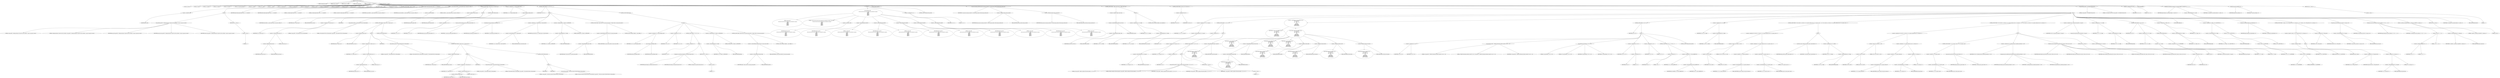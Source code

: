 digraph hostapd_notif_assoc {  
"1000122" [label = "(METHOD,hostapd_notif_assoc)" ]
"1000123" [label = "(PARAM,hostapd_data *hapd)" ]
"1000124" [label = "(PARAM,const u8 *addr)" ]
"1000125" [label = "(PARAM,const u8 *req_ies)" ]
"1000126" [label = "(PARAM,size_t req_ies_len)" ]
"1000127" [label = "(PARAM,int reassoc)" ]
"1000128" [label = "(BLOCK,,)" ]
"1000129" [label = "(LOCAL,v9: const u8 *)" ]
"1000130" [label = "(LOCAL,v10: size_t)" ]
"1000131" [label = "(LOCAL,v11: sta_info *)" ]
"1000132" [label = "(LOCAL,v12: sta_info *)" ]
"1000133" [label = "(LOCAL,v13: sta_info *)" ]
"1000134" [label = "(LOCAL,v14: wpa_state_machine *)" ]
"1000135" [label = "(LOCAL,v15: __int64)" ]
"1000136" [label = "(LOCAL,v16: __int64)" ]
"1000137" [label = "(LOCAL,v17: __int64)" ]
"1000138" [label = "(LOCAL,v18: unsigned int)" ]
"1000139" [label = "(LOCAL,v19: unsigned int)" ]
"1000140" [label = "(LOCAL,v20: unsigned int)" ]
"1000141" [label = "(LOCAL,v21: int)" ]
"1000142" [label = "(LOCAL,v22: unsigned int)" ]
"1000143" [label = "(LOCAL,v23: wpa_event)" ]
"1000144" [label = "(LOCAL,v25: u32)" ]
"1000145" [label = "(LOCAL,v26: int)" ]
"1000146" [label = "(LOCAL,v27: u32)" ]
"1000147" [label = "(LOCAL,v28: u8 *)" ]
"1000148" [label = "(LOCAL,elems: ieee802_11_elems)" ]
"1000149" [label = "(LOCAL,eid: u8 [ 1112 ])" ]
"1000150" [label = "(CONTROL_STRUCTURE,if ( !addr ),if ( !addr ))" ]
"1000151" [label = "(<operator>.logicalNot,!addr)" ]
"1000152" [label = "(IDENTIFIER,addr,!addr)" ]
"1000153" [label = "(BLOCK,,)" ]
"1000154" [label = "(wpa_printf,wpa_printf(2, \"hostapd_notif_assoc: Skip event with no address\", req_ies, req_ies_len, reassoc))" ]
"1000155" [label = "(LITERAL,2,wpa_printf(2, \"hostapd_notif_assoc: Skip event with no address\", req_ies, req_ies_len, reassoc))" ]
"1000156" [label = "(LITERAL,\"hostapd_notif_assoc: Skip event with no address\",wpa_printf(2, \"hostapd_notif_assoc: Skip event with no address\", req_ies, req_ies_len, reassoc))" ]
"1000157" [label = "(IDENTIFIER,req_ies,wpa_printf(2, \"hostapd_notif_assoc: Skip event with no address\", req_ies, req_ies_len, reassoc))" ]
"1000158" [label = "(IDENTIFIER,req_ies_len,wpa_printf(2, \"hostapd_notif_assoc: Skip event with no address\", req_ies, req_ies_len, reassoc))" ]
"1000159" [label = "(IDENTIFIER,reassoc,wpa_printf(2, \"hostapd_notif_assoc: Skip event with no address\", req_ies, req_ies_len, reassoc))" ]
"1000160" [label = "(RETURN,return -1;,return -1;)" ]
"1000161" [label = "(<operator>.minus,-1)" ]
"1000162" [label = "(LITERAL,1,-1)" ]
"1000163" [label = "(hostapd_logger,hostapd_logger(hapd, addr, 1u, 2, \"associated\"))" ]
"1000164" [label = "(IDENTIFIER,hapd,hostapd_logger(hapd, addr, 1u, 2, \"associated\"))" ]
"1000165" [label = "(IDENTIFIER,addr,hostapd_logger(hapd, addr, 1u, 2, \"associated\"))" ]
"1000166" [label = "(LITERAL,1u,hostapd_logger(hapd, addr, 1u, 2, \"associated\"))" ]
"1000167" [label = "(LITERAL,2,hostapd_logger(hapd, addr, 1u, 2, \"associated\"))" ]
"1000168" [label = "(LITERAL,\"associated\",hostapd_logger(hapd, addr, 1u, 2, \"associated\"))" ]
"1000169" [label = "(ieee802_11_parse_elems,ieee802_11_parse_elems(req_ies, req_ies_len, &elems, 0))" ]
"1000170" [label = "(IDENTIFIER,req_ies,ieee802_11_parse_elems(req_ies, req_ies_len, &elems, 0))" ]
"1000171" [label = "(IDENTIFIER,req_ies_len,ieee802_11_parse_elems(req_ies, req_ies_len, &elems, 0))" ]
"1000172" [label = "(<operator>.addressOf,&elems)" ]
"1000173" [label = "(IDENTIFIER,elems,ieee802_11_parse_elems(req_ies, req_ies_len, &elems, 0))" ]
"1000174" [label = "(LITERAL,0,ieee802_11_parse_elems(req_ies, req_ies_len, &elems, 0))" ]
"1000175" [label = "(CONTROL_STRUCTURE,if ( elems.wps_ie ),if ( elems.wps_ie ))" ]
"1000176" [label = "(<operator>.fieldAccess,elems.wps_ie)" ]
"1000177" [label = "(IDENTIFIER,elems,if ( elems.wps_ie ))" ]
"1000178" [label = "(FIELD_IDENTIFIER,wps_ie,wps_ie)" ]
"1000179" [label = "(BLOCK,,)" ]
"1000180" [label = "(<operator>.assignment,v9 = elems.wps_ie - 2)" ]
"1000181" [label = "(IDENTIFIER,v9,v9 = elems.wps_ie - 2)" ]
"1000182" [label = "(<operator>.subtraction,elems.wps_ie - 2)" ]
"1000183" [label = "(<operator>.fieldAccess,elems.wps_ie)" ]
"1000184" [label = "(IDENTIFIER,elems,elems.wps_ie - 2)" ]
"1000185" [label = "(FIELD_IDENTIFIER,wps_ie,wps_ie)" ]
"1000186" [label = "(LITERAL,2,elems.wps_ie - 2)" ]
"1000187" [label = "(IDENTIFIER,L,)" ]
"1000188" [label = "(wpa_printf,wpa_printf(2, \"STA included WPS IE in (Re)AssocReq\"))" ]
"1000189" [label = "(LITERAL,2,wpa_printf(2, \"STA included WPS IE in (Re)AssocReq\"))" ]
"1000190" [label = "(LITERAL,\"STA included WPS IE in (Re)AssocReq\",wpa_printf(2, \"STA included WPS IE in (Re)AssocReq\"))" ]
"1000191" [label = "(CONTROL_STRUCTURE,else,else)" ]
"1000192" [label = "(CONTROL_STRUCTURE,if ( elems.rsn_ie ),if ( elems.rsn_ie ))" ]
"1000193" [label = "(<operator>.fieldAccess,elems.rsn_ie)" ]
"1000194" [label = "(IDENTIFIER,elems,if ( elems.rsn_ie ))" ]
"1000195" [label = "(FIELD_IDENTIFIER,rsn_ie,rsn_ie)" ]
"1000196" [label = "(BLOCK,,)" ]
"1000197" [label = "(<operator>.assignment,v9 = elems.rsn_ie - 2)" ]
"1000198" [label = "(IDENTIFIER,v9,v9 = elems.rsn_ie - 2)" ]
"1000199" [label = "(<operator>.subtraction,elems.rsn_ie - 2)" ]
"1000200" [label = "(<operator>.fieldAccess,elems.rsn_ie)" ]
"1000201" [label = "(IDENTIFIER,elems,elems.rsn_ie - 2)" ]
"1000202" [label = "(FIELD_IDENTIFIER,rsn_ie,rsn_ie)" ]
"1000203" [label = "(LITERAL,2,elems.rsn_ie - 2)" ]
"1000204" [label = "(IDENTIFIER,L,)" ]
"1000205" [label = "(wpa_printf,wpa_printf(2, \"STA included RSN IE in (Re)AssocReq\"))" ]
"1000206" [label = "(LITERAL,2,wpa_printf(2, \"STA included RSN IE in (Re)AssocReq\"))" ]
"1000207" [label = "(LITERAL,\"STA included RSN IE in (Re)AssocReq\",wpa_printf(2, \"STA included RSN IE in (Re)AssocReq\"))" ]
"1000208" [label = "(CONTROL_STRUCTURE,else,else)" ]
"1000209" [label = "(CONTROL_STRUCTURE,if ( elems.wpa_ie ),if ( elems.wpa_ie ))" ]
"1000210" [label = "(<operator>.fieldAccess,elems.wpa_ie)" ]
"1000211" [label = "(IDENTIFIER,elems,if ( elems.wpa_ie ))" ]
"1000212" [label = "(FIELD_IDENTIFIER,wpa_ie,wpa_ie)" ]
"1000213" [label = "(BLOCK,,)" ]
"1000214" [label = "(<operator>.assignment,v9 = elems.wpa_ie - 2)" ]
"1000215" [label = "(IDENTIFIER,v9,v9 = elems.wpa_ie - 2)" ]
"1000216" [label = "(<operator>.subtraction,elems.wpa_ie - 2)" ]
"1000217" [label = "(<operator>.fieldAccess,elems.wpa_ie)" ]
"1000218" [label = "(IDENTIFIER,elems,elems.wpa_ie - 2)" ]
"1000219" [label = "(FIELD_IDENTIFIER,wpa_ie,wpa_ie)" ]
"1000220" [label = "(LITERAL,2,elems.wpa_ie - 2)" ]
"1000221" [label = "(IDENTIFIER,L,)" ]
"1000222" [label = "(wpa_printf,wpa_printf(2, \"STA included WPA IE in (Re)AssocReq\"))" ]
"1000223" [label = "(LITERAL,2,wpa_printf(2, \"STA included WPA IE in (Re)AssocReq\"))" ]
"1000224" [label = "(LITERAL,\"STA included WPA IE in (Re)AssocReq\",wpa_printf(2, \"STA included WPA IE in (Re)AssocReq\"))" ]
"1000225" [label = "(CONTROL_STRUCTURE,else,else)" ]
"1000226" [label = "(BLOCK,,)" ]
"1000227" [label = "(IDENTIFIER,L,)" ]
"1000228" [label = "(IDENTIFIER,L,)" ]
"1000229" [label = "(wpa_printf,wpa_printf(2, \"STA did not include WPS/RSN/WPA IE in (Re)AssocReq\"))" ]
"1000230" [label = "(LITERAL,2,wpa_printf(2, \"STA did not include WPS/RSN/WPA IE in (Re)AssocReq\"))" ]
"1000231" [label = "(LITERAL,\"STA did not include WPS/RSN/WPA IE in (Re)AssocReq\",wpa_printf(2, \"STA did not include WPS/RSN/WPA IE in (Re)AssocReq\"))" ]
"1000232" [label = "(<operator>.assignment,v11 = ap_get_sta(hapd, addr))" ]
"1000233" [label = "(IDENTIFIER,v11,v11 = ap_get_sta(hapd, addr))" ]
"1000234" [label = "(ap_get_sta,ap_get_sta(hapd, addr))" ]
"1000235" [label = "(IDENTIFIER,hapd,ap_get_sta(hapd, addr))" ]
"1000236" [label = "(IDENTIFIER,addr,ap_get_sta(hapd, addr))" ]
"1000237" [label = "(CONTROL_STRUCTURE,if ( v11 ),if ( v11 ))" ]
"1000238" [label = "(IDENTIFIER,v11,if ( v11 ))" ]
"1000239" [label = "(BLOCK,,)" ]
"1000240" [label = "(<operator>.assignment,v12 = v11)" ]
"1000241" [label = "(IDENTIFIER,v12,v12 = v11)" ]
"1000242" [label = "(IDENTIFIER,v11,v12 = v11)" ]
"1000243" [label = "(ap_sta_no_session_timeout,ap_sta_no_session_timeout(hapd, v11))" ]
"1000244" [label = "(IDENTIFIER,hapd,ap_sta_no_session_timeout(hapd, v11))" ]
"1000245" [label = "(IDENTIFIER,v11,ap_sta_no_session_timeout(hapd, v11))" ]
"1000246" [label = "(accounting_sta_stop,accounting_sta_stop(hapd, v12))" ]
"1000247" [label = "(IDENTIFIER,hapd,accounting_sta_stop(hapd, v12))" ]
"1000248" [label = "(IDENTIFIER,v12,accounting_sta_stop(hapd, v12))" ]
"1000249" [label = "(<operator>.assignment,v12->timeout_next = STA_NULLFUNC)" ]
"1000250" [label = "(<operator>.indirectFieldAccess,v12->timeout_next)" ]
"1000251" [label = "(IDENTIFIER,v12,v12->timeout_next = STA_NULLFUNC)" ]
"1000252" [label = "(FIELD_IDENTIFIER,timeout_next,timeout_next)" ]
"1000253" [label = "(IDENTIFIER,STA_NULLFUNC,v12->timeout_next = STA_NULLFUNC)" ]
"1000254" [label = "(<operators>.assignmentAnd,v12->flags &= 0xFFFECFFF)" ]
"1000255" [label = "(<operator>.indirectFieldAccess,v12->flags)" ]
"1000256" [label = "(IDENTIFIER,v12,v12->flags &= 0xFFFECFFF)" ]
"1000257" [label = "(FIELD_IDENTIFIER,flags,flags)" ]
"1000258" [label = "(LITERAL,0xFFFECFFF,v12->flags &= 0xFFFECFFF)" ]
"1000259" [label = "(CONTROL_STRUCTURE,if ( hapd->iface->drv_max_acl_mac_addrs ),if ( hapd->iface->drv_max_acl_mac_addrs ))" ]
"1000260" [label = "(<operator>.indirectFieldAccess,hapd->iface->drv_max_acl_mac_addrs)" ]
"1000261" [label = "(<operator>.indirectFieldAccess,hapd->iface)" ]
"1000262" [label = "(IDENTIFIER,hapd,if ( hapd->iface->drv_max_acl_mac_addrs ))" ]
"1000263" [label = "(FIELD_IDENTIFIER,iface,iface)" ]
"1000264" [label = "(FIELD_IDENTIFIER,drv_max_acl_mac_addrs,drv_max_acl_mac_addrs)" ]
"1000265" [label = "(CONTROL_STRUCTURE,goto LABEL_17;,goto LABEL_17;)" ]
"1000266" [label = "(CONTROL_STRUCTURE,else,else)" ]
"1000267" [label = "(BLOCK,,)" ]
"1000268" [label = "(<operator>.assignment,v13 = ap_sta_add(hapd, addr))" ]
"1000269" [label = "(IDENTIFIER,v13,v13 = ap_sta_add(hapd, addr))" ]
"1000270" [label = "(ap_sta_add,ap_sta_add(hapd, addr))" ]
"1000271" [label = "(IDENTIFIER,hapd,ap_sta_add(hapd, addr))" ]
"1000272" [label = "(IDENTIFIER,addr,ap_sta_add(hapd, addr))" ]
"1000273" [label = "(<operator>.assignment,v12 = v13)" ]
"1000274" [label = "(IDENTIFIER,v12,v12 = v13)" ]
"1000275" [label = "(IDENTIFIER,v13,v12 = v13)" ]
"1000276" [label = "(CONTROL_STRUCTURE,if ( !v13 ),if ( !v13 ))" ]
"1000277" [label = "(<operator>.logicalNot,!v13)" ]
"1000278" [label = "(IDENTIFIER,v13,!v13)" ]
"1000279" [label = "(BLOCK,,)" ]
"1000280" [label = "(hostapd_drv_sta_disassoc,hostapd_drv_sta_disassoc(hapd, addr, 5))" ]
"1000281" [label = "(IDENTIFIER,hapd,hostapd_drv_sta_disassoc(hapd, addr, 5))" ]
"1000282" [label = "(IDENTIFIER,addr,hostapd_drv_sta_disassoc(hapd, addr, 5))" ]
"1000283" [label = "(LITERAL,5,hostapd_drv_sta_disassoc(hapd, addr, 5))" ]
"1000284" [label = "(RETURN,return -1;,return -1;)" ]
"1000285" [label = "(<operator>.minus,-1)" ]
"1000286" [label = "(LITERAL,1,-1)" ]
"1000287" [label = "(<operators>.assignmentAnd,v13->flags &= 0xFFFECFFF)" ]
"1000288" [label = "(<operator>.indirectFieldAccess,v13->flags)" ]
"1000289" [label = "(IDENTIFIER,v13,v13->flags &= 0xFFFECFFF)" ]
"1000290" [label = "(FIELD_IDENTIFIER,flags,flags)" ]
"1000291" [label = "(LITERAL,0xFFFECFFF,v13->flags &= 0xFFFECFFF)" ]
"1000292" [label = "(CONTROL_STRUCTURE,if ( hapd->iface->drv_max_acl_mac_addrs ),if ( hapd->iface->drv_max_acl_mac_addrs ))" ]
"1000293" [label = "(<operator>.indirectFieldAccess,hapd->iface->drv_max_acl_mac_addrs)" ]
"1000294" [label = "(<operator>.indirectFieldAccess,hapd->iface)" ]
"1000295" [label = "(IDENTIFIER,hapd,if ( hapd->iface->drv_max_acl_mac_addrs ))" ]
"1000296" [label = "(FIELD_IDENTIFIER,iface,iface)" ]
"1000297" [label = "(FIELD_IDENTIFIER,drv_max_acl_mac_addrs,drv_max_acl_mac_addrs)" ]
"1000298" [label = "(CONTROL_STRUCTURE,goto LABEL_17;,goto LABEL_17;)" ]
"1000299" [label = "(BLOCK,,)" ]
"1000300" [label = "(wpa_printf,wpa_printf(\n      3,\n      \"STA %02x:%02x:%02x:%02x:%02x:%02x not allowed to connect\",\n      *addr,\n      addr[1],\n      addr[2],\n      addr[3],\n      addr[4],\n      addr[5]))" ]
"1000301" [label = "(LITERAL,3,wpa_printf(\n      3,\n      \"STA %02x:%02x:%02x:%02x:%02x:%02x not allowed to connect\",\n      *addr,\n      addr[1],\n      addr[2],\n      addr[3],\n      addr[4],\n      addr[5]))" ]
"1000302" [label = "(LITERAL,\"STA %02x:%02x:%02x:%02x:%02x:%02x not allowed to connect\",wpa_printf(\n      3,\n      \"STA %02x:%02x:%02x:%02x:%02x:%02x not allowed to connect\",\n      *addr,\n      addr[1],\n      addr[2],\n      addr[3],\n      addr[4],\n      addr[5]))" ]
"1000303" [label = "(<operator>.indirection,*addr)" ]
"1000304" [label = "(IDENTIFIER,addr,wpa_printf(\n      3,\n      \"STA %02x:%02x:%02x:%02x:%02x:%02x not allowed to connect\",\n      *addr,\n      addr[1],\n      addr[2],\n      addr[3],\n      addr[4],\n      addr[5]))" ]
"1000305" [label = "(<operator>.indirectIndexAccess,addr[1])" ]
"1000306" [label = "(IDENTIFIER,addr,wpa_printf(\n      3,\n      \"STA %02x:%02x:%02x:%02x:%02x:%02x not allowed to connect\",\n      *addr,\n      addr[1],\n      addr[2],\n      addr[3],\n      addr[4],\n      addr[5]))" ]
"1000307" [label = "(LITERAL,1,wpa_printf(\n      3,\n      \"STA %02x:%02x:%02x:%02x:%02x:%02x not allowed to connect\",\n      *addr,\n      addr[1],\n      addr[2],\n      addr[3],\n      addr[4],\n      addr[5]))" ]
"1000308" [label = "(<operator>.indirectIndexAccess,addr[2])" ]
"1000309" [label = "(IDENTIFIER,addr,wpa_printf(\n      3,\n      \"STA %02x:%02x:%02x:%02x:%02x:%02x not allowed to connect\",\n      *addr,\n      addr[1],\n      addr[2],\n      addr[3],\n      addr[4],\n      addr[5]))" ]
"1000310" [label = "(LITERAL,2,wpa_printf(\n      3,\n      \"STA %02x:%02x:%02x:%02x:%02x:%02x not allowed to connect\",\n      *addr,\n      addr[1],\n      addr[2],\n      addr[3],\n      addr[4],\n      addr[5]))" ]
"1000311" [label = "(<operator>.indirectIndexAccess,addr[3])" ]
"1000312" [label = "(IDENTIFIER,addr,wpa_printf(\n      3,\n      \"STA %02x:%02x:%02x:%02x:%02x:%02x not allowed to connect\",\n      *addr,\n      addr[1],\n      addr[2],\n      addr[3],\n      addr[4],\n      addr[5]))" ]
"1000313" [label = "(LITERAL,3,wpa_printf(\n      3,\n      \"STA %02x:%02x:%02x:%02x:%02x:%02x not allowed to connect\",\n      *addr,\n      addr[1],\n      addr[2],\n      addr[3],\n      addr[4],\n      addr[5]))" ]
"1000314" [label = "(<operator>.indirectIndexAccess,addr[4])" ]
"1000315" [label = "(IDENTIFIER,addr,wpa_printf(\n      3,\n      \"STA %02x:%02x:%02x:%02x:%02x:%02x not allowed to connect\",\n      *addr,\n      addr[1],\n      addr[2],\n      addr[3],\n      addr[4],\n      addr[5]))" ]
"1000316" [label = "(LITERAL,4,wpa_printf(\n      3,\n      \"STA %02x:%02x:%02x:%02x:%02x:%02x not allowed to connect\",\n      *addr,\n      addr[1],\n      addr[2],\n      addr[3],\n      addr[4],\n      addr[5]))" ]
"1000317" [label = "(<operator>.indirectIndexAccess,addr[5])" ]
"1000318" [label = "(IDENTIFIER,addr,wpa_printf(\n      3,\n      \"STA %02x:%02x:%02x:%02x:%02x:%02x not allowed to connect\",\n      *addr,\n      addr[1],\n      addr[2],\n      addr[3],\n      addr[4],\n      addr[5]))" ]
"1000319" [label = "(LITERAL,5,wpa_printf(\n      3,\n      \"STA %02x:%02x:%02x:%02x:%02x:%02x not allowed to connect\",\n      *addr,\n      addr[1],\n      addr[2],\n      addr[3],\n      addr[4],\n      addr[5]))" ]
"1000320" [label = "(<operator>.assignment,v21 = 1)" ]
"1000321" [label = "(IDENTIFIER,v21,v21 = 1)" ]
"1000322" [label = "(LITERAL,1,v21 = 1)" ]
"1000323" [label = "(CONTROL_STRUCTURE,goto fail;,goto fail;)" ]
"1000324" [label = "(JUMP_TARGET,LABEL_17)" ]
"1000325" [label = "(ap_copy_sta_supp_op_classes,ap_copy_sta_supp_op_classes(v12, elems.supp_op_classes, elems.supp_op_classes_len))" ]
"1000326" [label = "(IDENTIFIER,v12,ap_copy_sta_supp_op_classes(v12, elems.supp_op_classes, elems.supp_op_classes_len))" ]
"1000327" [label = "(<operator>.fieldAccess,elems.supp_op_classes)" ]
"1000328" [label = "(IDENTIFIER,elems,ap_copy_sta_supp_op_classes(v12, elems.supp_op_classes, elems.supp_op_classes_len))" ]
"1000329" [label = "(FIELD_IDENTIFIER,supp_op_classes,supp_op_classes)" ]
"1000330" [label = "(<operator>.fieldAccess,elems.supp_op_classes_len)" ]
"1000331" [label = "(IDENTIFIER,elems,ap_copy_sta_supp_op_classes(v12, elems.supp_op_classes, elems.supp_op_classes_len))" ]
"1000332" [label = "(FIELD_IDENTIFIER,supp_op_classes_len,supp_op_classes_len)" ]
"1000333" [label = "(CONTROL_STRUCTURE,if ( !hapd->conf->wpa ),if ( !hapd->conf->wpa ))" ]
"1000334" [label = "(<operator>.logicalNot,!hapd->conf->wpa)" ]
"1000335" [label = "(<operator>.indirectFieldAccess,hapd->conf->wpa)" ]
"1000336" [label = "(<operator>.indirectFieldAccess,hapd->conf)" ]
"1000337" [label = "(IDENTIFIER,hapd,!hapd->conf->wpa)" ]
"1000338" [label = "(FIELD_IDENTIFIER,conf,conf)" ]
"1000339" [label = "(FIELD_IDENTIFIER,wpa,wpa)" ]
"1000340" [label = "(BLOCK,,)" ]
"1000341" [label = "(<operator>.assignment,v22 = v12->flags)" ]
"1000342" [label = "(IDENTIFIER,v22,v22 = v12->flags)" ]
"1000343" [label = "(<operator>.indirectFieldAccess,v12->flags)" ]
"1000344" [label = "(IDENTIFIER,v12,v22 = v12->flags)" ]
"1000345" [label = "(FIELD_IDENTIFIER,flags,flags)" ]
"1000346" [label = "(CONTROL_STRUCTURE,goto LABEL_26;,goto LABEL_26;)" ]
"1000347" [label = "(CONTROL_STRUCTURE,if ( v9 && v10 ),if ( v9 && v10 ))" ]
"1000348" [label = "(<operator>.logicalAnd,v9 && v10)" ]
"1000349" [label = "(IDENTIFIER,v9,v9 && v10)" ]
"1000350" [label = "(IDENTIFIER,v10,v9 && v10)" ]
"1000351" [label = "(BLOCK,,)" ]
"1000352" [label = "(<operator>.assignment,v14 = v12->wpa_sm)" ]
"1000353" [label = "(IDENTIFIER,v14,v14 = v12->wpa_sm)" ]
"1000354" [label = "(<operator>.indirectFieldAccess,v12->wpa_sm)" ]
"1000355" [label = "(IDENTIFIER,v12,v14 = v12->wpa_sm)" ]
"1000356" [label = "(FIELD_IDENTIFIER,wpa_sm,wpa_sm)" ]
"1000357" [label = "(CONTROL_STRUCTURE,if ( !v14 ),if ( !v14 ))" ]
"1000358" [label = "(<operator>.logicalNot,!v14)" ]
"1000359" [label = "(IDENTIFIER,v14,!v14)" ]
"1000360" [label = "(BLOCK,,)" ]
"1000361" [label = "(<operator>.assignment,v12->wpa_sm = v14)" ]
"1000362" [label = "(<operator>.indirectFieldAccess,v12->wpa_sm)" ]
"1000363" [label = "(IDENTIFIER,v12,v12->wpa_sm = v14)" ]
"1000364" [label = "(FIELD_IDENTIFIER,wpa_sm,wpa_sm)" ]
"1000365" [label = "(IDENTIFIER,v14,v12->wpa_sm = v14)" ]
"1000366" [label = "(CONTROL_STRUCTURE,if ( !v14 ),if ( !v14 ))" ]
"1000367" [label = "(<operator>.logicalNot,!v14)" ]
"1000368" [label = "(IDENTIFIER,v14,!v14)" ]
"1000369" [label = "(BLOCK,,)" ]
"1000370" [label = "(wpa_printf,wpa_printf(5, \"Failed to initialize WPA state machine\", v15, v16, v17))" ]
"1000371" [label = "(LITERAL,5,wpa_printf(5, \"Failed to initialize WPA state machine\", v15, v16, v17))" ]
"1000372" [label = "(LITERAL,\"Failed to initialize WPA state machine\",wpa_printf(5, \"Failed to initialize WPA state machine\", v15, v16, v17))" ]
"1000373" [label = "(IDENTIFIER,v15,wpa_printf(5, \"Failed to initialize WPA state machine\", v15, v16, v17))" ]
"1000374" [label = "(IDENTIFIER,v16,wpa_printf(5, \"Failed to initialize WPA state machine\", v15, v16, v17))" ]
"1000375" [label = "(IDENTIFIER,v17,wpa_printf(5, \"Failed to initialize WPA state machine\", v15, v16, v17))" ]
"1000376" [label = "(RETURN,return -1;,return -1;)" ]
"1000377" [label = "(<operator>.minus,-1)" ]
"1000378" [label = "(LITERAL,1,-1)" ]
"1000379" [label = "(<operator>.assignment,v18 = wpa_validate_wpa_ie(\n            hapd->wpa_auth,\n            v14,\n            hapd->iface->freq,\n            v9,\n            v10,\n            elems.mdie,\n            elems.mdie_len,\n            elems.owe_dh,\n            elems.owe_dh_len))" ]
"1000380" [label = "(IDENTIFIER,v18,v18 = wpa_validate_wpa_ie(\n            hapd->wpa_auth,\n            v14,\n            hapd->iface->freq,\n            v9,\n            v10,\n            elems.mdie,\n            elems.mdie_len,\n            elems.owe_dh,\n            elems.owe_dh_len))" ]
"1000381" [label = "(wpa_validate_wpa_ie,wpa_validate_wpa_ie(\n            hapd->wpa_auth,\n            v14,\n            hapd->iface->freq,\n            v9,\n            v10,\n            elems.mdie,\n            elems.mdie_len,\n            elems.owe_dh,\n            elems.owe_dh_len))" ]
"1000382" [label = "(<operator>.indirectFieldAccess,hapd->wpa_auth)" ]
"1000383" [label = "(IDENTIFIER,hapd,wpa_validate_wpa_ie(\n            hapd->wpa_auth,\n            v14,\n            hapd->iface->freq,\n            v9,\n            v10,\n            elems.mdie,\n            elems.mdie_len,\n            elems.owe_dh,\n            elems.owe_dh_len))" ]
"1000384" [label = "(FIELD_IDENTIFIER,wpa_auth,wpa_auth)" ]
"1000385" [label = "(IDENTIFIER,v14,wpa_validate_wpa_ie(\n            hapd->wpa_auth,\n            v14,\n            hapd->iface->freq,\n            v9,\n            v10,\n            elems.mdie,\n            elems.mdie_len,\n            elems.owe_dh,\n            elems.owe_dh_len))" ]
"1000386" [label = "(<operator>.indirectFieldAccess,hapd->iface->freq)" ]
"1000387" [label = "(<operator>.indirectFieldAccess,hapd->iface)" ]
"1000388" [label = "(IDENTIFIER,hapd,wpa_validate_wpa_ie(\n            hapd->wpa_auth,\n            v14,\n            hapd->iface->freq,\n            v9,\n            v10,\n            elems.mdie,\n            elems.mdie_len,\n            elems.owe_dh,\n            elems.owe_dh_len))" ]
"1000389" [label = "(FIELD_IDENTIFIER,iface,iface)" ]
"1000390" [label = "(FIELD_IDENTIFIER,freq,freq)" ]
"1000391" [label = "(IDENTIFIER,v9,wpa_validate_wpa_ie(\n            hapd->wpa_auth,\n            v14,\n            hapd->iface->freq,\n            v9,\n            v10,\n            elems.mdie,\n            elems.mdie_len,\n            elems.owe_dh,\n            elems.owe_dh_len))" ]
"1000392" [label = "(IDENTIFIER,v10,wpa_validate_wpa_ie(\n            hapd->wpa_auth,\n            v14,\n            hapd->iface->freq,\n            v9,\n            v10,\n            elems.mdie,\n            elems.mdie_len,\n            elems.owe_dh,\n            elems.owe_dh_len))" ]
"1000393" [label = "(<operator>.fieldAccess,elems.mdie)" ]
"1000394" [label = "(IDENTIFIER,elems,wpa_validate_wpa_ie(\n            hapd->wpa_auth,\n            v14,\n            hapd->iface->freq,\n            v9,\n            v10,\n            elems.mdie,\n            elems.mdie_len,\n            elems.owe_dh,\n            elems.owe_dh_len))" ]
"1000395" [label = "(FIELD_IDENTIFIER,mdie,mdie)" ]
"1000396" [label = "(<operator>.fieldAccess,elems.mdie_len)" ]
"1000397" [label = "(IDENTIFIER,elems,wpa_validate_wpa_ie(\n            hapd->wpa_auth,\n            v14,\n            hapd->iface->freq,\n            v9,\n            v10,\n            elems.mdie,\n            elems.mdie_len,\n            elems.owe_dh,\n            elems.owe_dh_len))" ]
"1000398" [label = "(FIELD_IDENTIFIER,mdie_len,mdie_len)" ]
"1000399" [label = "(<operator>.fieldAccess,elems.owe_dh)" ]
"1000400" [label = "(IDENTIFIER,elems,wpa_validate_wpa_ie(\n            hapd->wpa_auth,\n            v14,\n            hapd->iface->freq,\n            v9,\n            v10,\n            elems.mdie,\n            elems.mdie_len,\n            elems.owe_dh,\n            elems.owe_dh_len))" ]
"1000401" [label = "(FIELD_IDENTIFIER,owe_dh,owe_dh)" ]
"1000402" [label = "(<operator>.fieldAccess,elems.owe_dh_len)" ]
"1000403" [label = "(IDENTIFIER,elems,wpa_validate_wpa_ie(\n            hapd->wpa_auth,\n            v14,\n            hapd->iface->freq,\n            v9,\n            v10,\n            elems.mdie,\n            elems.mdie_len,\n            elems.owe_dh,\n            elems.owe_dh_len))" ]
"1000404" [label = "(FIELD_IDENTIFIER,owe_dh_len,owe_dh_len)" ]
"1000405" [label = "(CONTROL_STRUCTURE,if ( v18 ),if ( v18 ))" ]
"1000406" [label = "(IDENTIFIER,v18,if ( v18 ))" ]
"1000407" [label = "(BLOCK,,)" ]
"1000408" [label = "(<operator>.assignment,v19 = v18)" ]
"1000409" [label = "(IDENTIFIER,v19,v19 = v18)" ]
"1000410" [label = "(IDENTIFIER,v18,v19 = v18)" ]
"1000411" [label = "(wpa_printf,wpa_printf(2, \"WPA/RSN information element rejected? (res %u)\", v18))" ]
"1000412" [label = "(LITERAL,2,wpa_printf(2, \"WPA/RSN information element rejected? (res %u)\", v18))" ]
"1000413" [label = "(LITERAL,\"WPA/RSN information element rejected? (res %u)\",wpa_printf(2, \"WPA/RSN information element rejected? (res %u)\", v18))" ]
"1000414" [label = "(IDENTIFIER,v18,wpa_printf(2, \"WPA/RSN information element rejected? (res %u)\", v18))" ]
"1000415" [label = "(wpa_hexdump,wpa_hexdump(2, \"IE\", v9, v10))" ]
"1000416" [label = "(LITERAL,2,wpa_hexdump(2, \"IE\", v9, v10))" ]
"1000417" [label = "(LITERAL,\"IE\",wpa_hexdump(2, \"IE\", v9, v10))" ]
"1000418" [label = "(IDENTIFIER,v9,wpa_hexdump(2, \"IE\", v9, v10))" ]
"1000419" [label = "(IDENTIFIER,v10,wpa_hexdump(2, \"IE\", v9, v10))" ]
"1000420" [label = "(<operator>.assignment,v20 = v19 - 2)" ]
"1000421" [label = "(IDENTIFIER,v20,v20 = v19 - 2)" ]
"1000422" [label = "(<operator>.subtraction,v19 - 2)" ]
"1000423" [label = "(IDENTIFIER,v19,v19 - 2)" ]
"1000424" [label = "(LITERAL,2,v19 - 2)" ]
"1000425" [label = "(<operator>.assignment,v21 = 13)" ]
"1000426" [label = "(IDENTIFIER,v21,v21 = 13)" ]
"1000427" [label = "(LITERAL,13,v21 = 13)" ]
"1000428" [label = "(CONTROL_STRUCTURE,if ( v20 < 7 ),if ( v20 < 7 ))" ]
"1000429" [label = "(<operator>.lessThan,v20 < 7)" ]
"1000430" [label = "(IDENTIFIER,v20,v20 < 7)" ]
"1000431" [label = "(LITERAL,7,v20 < 7)" ]
"1000432" [label = "(<operator>.assignment,v21 = dword_48B8F0[v20])" ]
"1000433" [label = "(IDENTIFIER,v21,v21 = dword_48B8F0[v20])" ]
"1000434" [label = "(<operator>.indirectIndexAccess,dword_48B8F0[v20])" ]
"1000435" [label = "(IDENTIFIER,dword_48B8F0,v21 = dword_48B8F0[v20])" ]
"1000436" [label = "(IDENTIFIER,v20,v21 = dword_48B8F0[v20])" ]
"1000437" [label = "(CONTROL_STRUCTURE,goto fail;,goto fail;)" ]
"1000438" [label = "(<operator>.assignment,v25 = v12->flags)" ]
"1000439" [label = "(IDENTIFIER,v25,v25 = v12->flags)" ]
"1000440" [label = "(<operator>.indirectFieldAccess,v12->flags)" ]
"1000441" [label = "(IDENTIFIER,v12,v25 = v12->flags)" ]
"1000442" [label = "(FIELD_IDENTIFIER,flags,flags)" ]
"1000443" [label = "(CONTROL_STRUCTURE,if ( (v25 & 0x402) == 1026 && !v12->sa_query_timed_out && v12->sa_query_count > 0 ),if ( (v25 & 0x402) == 1026 && !v12->sa_query_timed_out && v12->sa_query_count > 0 ))" ]
"1000444" [label = "(<operator>.logicalAnd,(v25 & 0x402) == 1026 && !v12->sa_query_timed_out && v12->sa_query_count > 0)" ]
"1000445" [label = "(<operator>.equals,(v25 & 0x402) == 1026)" ]
"1000446" [label = "(<operator>.and,v25 & 0x402)" ]
"1000447" [label = "(IDENTIFIER,v25,v25 & 0x402)" ]
"1000448" [label = "(LITERAL,0x402,v25 & 0x402)" ]
"1000449" [label = "(LITERAL,1026,(v25 & 0x402) == 1026)" ]
"1000450" [label = "(<operator>.logicalAnd,!v12->sa_query_timed_out && v12->sa_query_count > 0)" ]
"1000451" [label = "(<operator>.logicalNot,!v12->sa_query_timed_out)" ]
"1000452" [label = "(<operator>.indirectFieldAccess,v12->sa_query_timed_out)" ]
"1000453" [label = "(IDENTIFIER,v12,!v12->sa_query_timed_out)" ]
"1000454" [label = "(FIELD_IDENTIFIER,sa_query_timed_out,sa_query_timed_out)" ]
"1000455" [label = "(<operator>.greaterThan,v12->sa_query_count > 0)" ]
"1000456" [label = "(<operator>.indirectFieldAccess,v12->sa_query_count)" ]
"1000457" [label = "(IDENTIFIER,v12,v12->sa_query_count > 0)" ]
"1000458" [label = "(FIELD_IDENTIFIER,sa_query_count,sa_query_count)" ]
"1000459" [label = "(LITERAL,0,v12->sa_query_count > 0)" ]
"1000460" [label = "(BLOCK,,)" ]
"1000461" [label = "(ap_check_sa_query_timeout,ap_check_sa_query_timeout(hapd, v12))" ]
"1000462" [label = "(IDENTIFIER,hapd,ap_check_sa_query_timeout(hapd, v12))" ]
"1000463" [label = "(IDENTIFIER,v12,ap_check_sa_query_timeout(hapd, v12))" ]
"1000464" [label = "(<operator>.assignment,v25 = v12->flags)" ]
"1000465" [label = "(IDENTIFIER,v25,v25 = v12->flags)" ]
"1000466" [label = "(<operator>.indirectFieldAccess,v12->flags)" ]
"1000467" [label = "(IDENTIFIER,v12,v25 = v12->flags)" ]
"1000468" [label = "(FIELD_IDENTIFIER,flags,flags)" ]
"1000469" [label = "(CONTROL_STRUCTURE,if ( (v25 & 0x402) == 1026 && !v12->sa_query_timed_out && v12->auth_alg != 2 ),if ( (v25 & 0x402) == 1026 && !v12->sa_query_timed_out && v12->auth_alg != 2 ))" ]
"1000470" [label = "(<operator>.logicalAnd,(v25 & 0x402) == 1026 && !v12->sa_query_timed_out && v12->auth_alg != 2)" ]
"1000471" [label = "(<operator>.equals,(v25 & 0x402) == 1026)" ]
"1000472" [label = "(<operator>.and,v25 & 0x402)" ]
"1000473" [label = "(IDENTIFIER,v25,v25 & 0x402)" ]
"1000474" [label = "(LITERAL,0x402,v25 & 0x402)" ]
"1000475" [label = "(LITERAL,1026,(v25 & 0x402) == 1026)" ]
"1000476" [label = "(<operator>.logicalAnd,!v12->sa_query_timed_out && v12->auth_alg != 2)" ]
"1000477" [label = "(<operator>.logicalNot,!v12->sa_query_timed_out)" ]
"1000478" [label = "(<operator>.indirectFieldAccess,v12->sa_query_timed_out)" ]
"1000479" [label = "(IDENTIFIER,v12,!v12->sa_query_timed_out)" ]
"1000480" [label = "(FIELD_IDENTIFIER,sa_query_timed_out,sa_query_timed_out)" ]
"1000481" [label = "(<operator>.notEquals,v12->auth_alg != 2)" ]
"1000482" [label = "(<operator>.indirectFieldAccess,v12->auth_alg)" ]
"1000483" [label = "(IDENTIFIER,v12,v12->auth_alg != 2)" ]
"1000484" [label = "(FIELD_IDENTIFIER,auth_alg,auth_alg)" ]
"1000485" [label = "(LITERAL,2,v12->auth_alg != 2)" ]
"1000486" [label = "(BLOCK,,)" ]
"1000487" [label = "(CONTROL_STRUCTURE,if ( !v12->sa_query_count ),if ( !v12->sa_query_count ))" ]
"1000488" [label = "(<operator>.logicalNot,!v12->sa_query_count)" ]
"1000489" [label = "(<operator>.indirectFieldAccess,v12->sa_query_count)" ]
"1000490" [label = "(IDENTIFIER,v12,!v12->sa_query_count)" ]
"1000491" [label = "(FIELD_IDENTIFIER,sa_query_count,sa_query_count)" ]
"1000492" [label = "(ap_sta_start_sa_query,ap_sta_start_sa_query(hapd, v12))" ]
"1000493" [label = "(IDENTIFIER,hapd,ap_sta_start_sa_query(hapd, v12))" ]
"1000494" [label = "(IDENTIFIER,v12,ap_sta_start_sa_query(hapd, v12))" ]
"1000495" [label = "(<operator>.assignment,v28 = hostapd_eid_assoc_comeback_time(hapd, v12, eid))" ]
"1000496" [label = "(IDENTIFIER,v28,v28 = hostapd_eid_assoc_comeback_time(hapd, v12, eid))" ]
"1000497" [label = "(hostapd_eid_assoc_comeback_time,hostapd_eid_assoc_comeback_time(hapd, v12, eid))" ]
"1000498" [label = "(IDENTIFIER,hapd,hostapd_eid_assoc_comeback_time(hapd, v12, eid))" ]
"1000499" [label = "(IDENTIFIER,v12,hostapd_eid_assoc_comeback_time(hapd, v12, eid))" ]
"1000500" [label = "(IDENTIFIER,eid,hostapd_eid_assoc_comeback_time(hapd, v12, eid))" ]
"1000501" [label = "(hostapd_sta_assoc,hostapd_sta_assoc(hapd, addr, reassoc, 0x1Eu, eid, v28 - eid))" ]
"1000502" [label = "(IDENTIFIER,hapd,hostapd_sta_assoc(hapd, addr, reassoc, 0x1Eu, eid, v28 - eid))" ]
"1000503" [label = "(IDENTIFIER,addr,hostapd_sta_assoc(hapd, addr, reassoc, 0x1Eu, eid, v28 - eid))" ]
"1000504" [label = "(IDENTIFIER,reassoc,hostapd_sta_assoc(hapd, addr, reassoc, 0x1Eu, eid, v28 - eid))" ]
"1000505" [label = "(LITERAL,0x1Eu,hostapd_sta_assoc(hapd, addr, reassoc, 0x1Eu, eid, v28 - eid))" ]
"1000506" [label = "(IDENTIFIER,eid,hostapd_sta_assoc(hapd, addr, reassoc, 0x1Eu, eid, v28 - eid))" ]
"1000507" [label = "(<operator>.subtraction,v28 - eid)" ]
"1000508" [label = "(IDENTIFIER,v28,v28 - eid)" ]
"1000509" [label = "(IDENTIFIER,eid,v28 - eid)" ]
"1000510" [label = "(RETURN,return 0;,return 0;)" ]
"1000511" [label = "(LITERAL,0,return 0;)" ]
"1000512" [label = "(<operator>.assignment,v26 = wpa_auth_uses_mfp(v12->wpa_sm))" ]
"1000513" [label = "(IDENTIFIER,v26,v26 = wpa_auth_uses_mfp(v12->wpa_sm))" ]
"1000514" [label = "(wpa_auth_uses_mfp,wpa_auth_uses_mfp(v12->wpa_sm))" ]
"1000515" [label = "(<operator>.indirectFieldAccess,v12->wpa_sm)" ]
"1000516" [label = "(IDENTIFIER,v12,wpa_auth_uses_mfp(v12->wpa_sm))" ]
"1000517" [label = "(FIELD_IDENTIFIER,wpa_sm,wpa_sm)" ]
"1000518" [label = "(<operator>.assignment,v27 = v12->flags)" ]
"1000519" [label = "(IDENTIFIER,v27,v27 = v12->flags)" ]
"1000520" [label = "(<operator>.indirectFieldAccess,v12->flags)" ]
"1000521" [label = "(IDENTIFIER,v12,v27 = v12->flags)" ]
"1000522" [label = "(FIELD_IDENTIFIER,flags,flags)" ]
"1000523" [label = "(CONTROL_STRUCTURE,if ( v26 ),if ( v26 ))" ]
"1000524" [label = "(IDENTIFIER,v26,if ( v26 ))" ]
"1000525" [label = "(<operator>.assignment,v22 = v27 | 0x400)" ]
"1000526" [label = "(IDENTIFIER,v22,v22 = v27 | 0x400)" ]
"1000527" [label = "(<operator>.or,v27 | 0x400)" ]
"1000528" [label = "(IDENTIFIER,v27,v27 | 0x400)" ]
"1000529" [label = "(LITERAL,0x400,v27 | 0x400)" ]
"1000530" [label = "(CONTROL_STRUCTURE,else,else)" ]
"1000531" [label = "(<operator>.assignment,v22 = v27 & 0xFFFFFBFF)" ]
"1000532" [label = "(IDENTIFIER,v22,v22 = v27 & 0xFFFFFBFF)" ]
"1000533" [label = "(<operator>.and,v27 & 0xFFFFFBFF)" ]
"1000534" [label = "(IDENTIFIER,v27,v27 & 0xFFFFFBFF)" ]
"1000535" [label = "(LITERAL,0xFFFFFBFF,v27 & 0xFFFFFBFF)" ]
"1000536" [label = "(<operator>.assignment,v12->flags = v22)" ]
"1000537" [label = "(<operator>.indirectFieldAccess,v12->flags)" ]
"1000538" [label = "(IDENTIFIER,v12,v12->flags = v22)" ]
"1000539" [label = "(FIELD_IDENTIFIER,flags,flags)" ]
"1000540" [label = "(IDENTIFIER,v22,v12->flags = v22)" ]
"1000541" [label = "(JUMP_TARGET,LABEL_26)" ]
"1000542" [label = "(<operator>.assignment,v12->flags = v22 & 0xFFF7FFFC | 3)" ]
"1000543" [label = "(<operator>.indirectFieldAccess,v12->flags)" ]
"1000544" [label = "(IDENTIFIER,v12,v12->flags = v22 & 0xFFF7FFFC | 3)" ]
"1000545" [label = "(FIELD_IDENTIFIER,flags,flags)" ]
"1000546" [label = "(<operator>.or,v22 & 0xFFF7FFFC | 3)" ]
"1000547" [label = "(<operator>.and,v22 & 0xFFF7FFFC)" ]
"1000548" [label = "(IDENTIFIER,v22,v22 & 0xFFF7FFFC)" ]
"1000549" [label = "(LITERAL,0xFFF7FFFC,v22 & 0xFFF7FFFC)" ]
"1000550" [label = "(LITERAL,3,v22 & 0xFFF7FFFC | 3)" ]
"1000551" [label = "(hostapd_set_sta_flags,hostapd_set_sta_flags(hapd, v12))" ]
"1000552" [label = "(IDENTIFIER,hapd,hostapd_set_sta_flags(hapd, v12))" ]
"1000553" [label = "(IDENTIFIER,v12,hostapd_set_sta_flags(hapd, v12))" ]
"1000554" [label = "(CONTROL_STRUCTURE,if ( !reassoc || (v23 = WPA_ASSOC_FT, v12->auth_alg != 2) ),if ( !reassoc || (v23 = WPA_ASSOC_FT, v12->auth_alg != 2) ))" ]
"1000555" [label = "(<operator>.logicalOr,!reassoc || (v23 = WPA_ASSOC_FT, v12->auth_alg != 2))" ]
"1000556" [label = "(<operator>.logicalNot,!reassoc)" ]
"1000557" [label = "(IDENTIFIER,reassoc,!reassoc)" ]
"1000558" [label = "(BLOCK,,)" ]
"1000559" [label = "(<operator>.assignment,v23 = WPA_ASSOC_FT)" ]
"1000560" [label = "(IDENTIFIER,v23,v23 = WPA_ASSOC_FT)" ]
"1000561" [label = "(IDENTIFIER,WPA_ASSOC_FT,v23 = WPA_ASSOC_FT)" ]
"1000562" [label = "(<operator>.notEquals,v12->auth_alg != 2)" ]
"1000563" [label = "(<operator>.indirectFieldAccess,v12->auth_alg)" ]
"1000564" [label = "(IDENTIFIER,v12,v12->auth_alg != 2)" ]
"1000565" [label = "(FIELD_IDENTIFIER,auth_alg,auth_alg)" ]
"1000566" [label = "(LITERAL,2,v12->auth_alg != 2)" ]
"1000567" [label = "(<operator>.assignment,v23 = WPA_ASSOC)" ]
"1000568" [label = "(IDENTIFIER,v23,v23 = WPA_ASSOC)" ]
"1000569" [label = "(IDENTIFIER,WPA_ASSOC,v23 = WPA_ASSOC)" ]
"1000570" [label = "(wpa_auth_sm_event,wpa_auth_sm_event(v12->wpa_sm, v23))" ]
"1000571" [label = "(<operator>.indirectFieldAccess,v12->wpa_sm)" ]
"1000572" [label = "(IDENTIFIER,v12,wpa_auth_sm_event(v12->wpa_sm, v23))" ]
"1000573" [label = "(FIELD_IDENTIFIER,wpa_sm,wpa_sm)" ]
"1000574" [label = "(IDENTIFIER,v23,wpa_auth_sm_event(v12->wpa_sm, v23))" ]
"1000575" [label = "(hostapd_new_assoc_sta,hostapd_new_assoc_sta(hapd, v12, (v22 >> 1) & 1))" ]
"1000576" [label = "(IDENTIFIER,hapd,hostapd_new_assoc_sta(hapd, v12, (v22 >> 1) & 1))" ]
"1000577" [label = "(IDENTIFIER,v12,hostapd_new_assoc_sta(hapd, v12, (v22 >> 1) & 1))" ]
"1000578" [label = "(<operator>.and,(v22 >> 1) & 1)" ]
"1000579" [label = "(<operator>.arithmeticShiftRight,v22 >> 1)" ]
"1000580" [label = "(IDENTIFIER,v22,v22 >> 1)" ]
"1000581" [label = "(LITERAL,1,v22 >> 1)" ]
"1000582" [label = "(LITERAL,1,(v22 >> 1) & 1)" ]
"1000583" [label = "(ieee802_1x_notify_port_enabled,ieee802_1x_notify_port_enabled(v12->eapol_sm, 1))" ]
"1000584" [label = "(<operator>.indirectFieldAccess,v12->eapol_sm)" ]
"1000585" [label = "(IDENTIFIER,v12,ieee802_1x_notify_port_enabled(v12->eapol_sm, 1))" ]
"1000586" [label = "(FIELD_IDENTIFIER,eapol_sm,eapol_sm)" ]
"1000587" [label = "(LITERAL,1,ieee802_1x_notify_port_enabled(v12->eapol_sm, 1))" ]
"1000588" [label = "(RETURN,return 0;,return 0;)" ]
"1000589" [label = "(LITERAL,0,return 0;)" ]
"1000590" [label = "(wpa_printf,wpa_printf(2, \"No WPA/RSN IE from STA\"))" ]
"1000591" [label = "(LITERAL,2,wpa_printf(2, \"No WPA/RSN IE from STA\"))" ]
"1000592" [label = "(LITERAL,\"No WPA/RSN IE from STA\",wpa_printf(2, \"No WPA/RSN IE from STA\"))" ]
"1000593" [label = "(<operator>.assignment,v21 = 13)" ]
"1000594" [label = "(IDENTIFIER,v21,v21 = 13)" ]
"1000595" [label = "(LITERAL,13,v21 = 13)" ]
"1000596" [label = "(JUMP_TARGET,fail)" ]
"1000597" [label = "(hostapd_drv_sta_disassoc,hostapd_drv_sta_disassoc(hapd, v12->addr, v21))" ]
"1000598" [label = "(IDENTIFIER,hapd,hostapd_drv_sta_disassoc(hapd, v12->addr, v21))" ]
"1000599" [label = "(<operator>.indirectFieldAccess,v12->addr)" ]
"1000600" [label = "(IDENTIFIER,v12,hostapd_drv_sta_disassoc(hapd, v12->addr, v21))" ]
"1000601" [label = "(FIELD_IDENTIFIER,addr,addr)" ]
"1000602" [label = "(IDENTIFIER,v21,hostapd_drv_sta_disassoc(hapd, v12->addr, v21))" ]
"1000603" [label = "(ap_free_sta,ap_free_sta(hapd, v12))" ]
"1000604" [label = "(IDENTIFIER,hapd,ap_free_sta(hapd, v12))" ]
"1000605" [label = "(IDENTIFIER,v12,ap_free_sta(hapd, v12))" ]
"1000606" [label = "(RETURN,return -1;,return -1;)" ]
"1000607" [label = "(<operator>.minus,-1)" ]
"1000608" [label = "(LITERAL,1,-1)" ]
"1000609" [label = "(METHOD_RETURN,int __fastcall)" ]
  "1000122" -> "1000123" 
  "1000122" -> "1000124" 
  "1000122" -> "1000125" 
  "1000122" -> "1000126" 
  "1000122" -> "1000127" 
  "1000122" -> "1000128" 
  "1000122" -> "1000609" 
  "1000128" -> "1000129" 
  "1000128" -> "1000130" 
  "1000128" -> "1000131" 
  "1000128" -> "1000132" 
  "1000128" -> "1000133" 
  "1000128" -> "1000134" 
  "1000128" -> "1000135" 
  "1000128" -> "1000136" 
  "1000128" -> "1000137" 
  "1000128" -> "1000138" 
  "1000128" -> "1000139" 
  "1000128" -> "1000140" 
  "1000128" -> "1000141" 
  "1000128" -> "1000142" 
  "1000128" -> "1000143" 
  "1000128" -> "1000144" 
  "1000128" -> "1000145" 
  "1000128" -> "1000146" 
  "1000128" -> "1000147" 
  "1000128" -> "1000148" 
  "1000128" -> "1000149" 
  "1000128" -> "1000150" 
  "1000128" -> "1000163" 
  "1000128" -> "1000169" 
  "1000128" -> "1000175" 
  "1000128" -> "1000232" 
  "1000128" -> "1000237" 
  "1000128" -> "1000299" 
  "1000128" -> "1000324" 
  "1000128" -> "1000325" 
  "1000128" -> "1000333" 
  "1000128" -> "1000347" 
  "1000128" -> "1000590" 
  "1000128" -> "1000593" 
  "1000128" -> "1000596" 
  "1000128" -> "1000597" 
  "1000128" -> "1000603" 
  "1000128" -> "1000606" 
  "1000150" -> "1000151" 
  "1000150" -> "1000153" 
  "1000151" -> "1000152" 
  "1000153" -> "1000154" 
  "1000153" -> "1000160" 
  "1000154" -> "1000155" 
  "1000154" -> "1000156" 
  "1000154" -> "1000157" 
  "1000154" -> "1000158" 
  "1000154" -> "1000159" 
  "1000160" -> "1000161" 
  "1000161" -> "1000162" 
  "1000163" -> "1000164" 
  "1000163" -> "1000165" 
  "1000163" -> "1000166" 
  "1000163" -> "1000167" 
  "1000163" -> "1000168" 
  "1000169" -> "1000170" 
  "1000169" -> "1000171" 
  "1000169" -> "1000172" 
  "1000169" -> "1000174" 
  "1000172" -> "1000173" 
  "1000175" -> "1000176" 
  "1000175" -> "1000179" 
  "1000175" -> "1000191" 
  "1000176" -> "1000177" 
  "1000176" -> "1000178" 
  "1000179" -> "1000180" 
  "1000179" -> "1000187" 
  "1000179" -> "1000188" 
  "1000180" -> "1000181" 
  "1000180" -> "1000182" 
  "1000182" -> "1000183" 
  "1000182" -> "1000186" 
  "1000183" -> "1000184" 
  "1000183" -> "1000185" 
  "1000188" -> "1000189" 
  "1000188" -> "1000190" 
  "1000191" -> "1000192" 
  "1000192" -> "1000193" 
  "1000192" -> "1000196" 
  "1000192" -> "1000208" 
  "1000193" -> "1000194" 
  "1000193" -> "1000195" 
  "1000196" -> "1000197" 
  "1000196" -> "1000204" 
  "1000196" -> "1000205" 
  "1000197" -> "1000198" 
  "1000197" -> "1000199" 
  "1000199" -> "1000200" 
  "1000199" -> "1000203" 
  "1000200" -> "1000201" 
  "1000200" -> "1000202" 
  "1000205" -> "1000206" 
  "1000205" -> "1000207" 
  "1000208" -> "1000209" 
  "1000209" -> "1000210" 
  "1000209" -> "1000213" 
  "1000209" -> "1000225" 
  "1000210" -> "1000211" 
  "1000210" -> "1000212" 
  "1000213" -> "1000214" 
  "1000213" -> "1000221" 
  "1000213" -> "1000222" 
  "1000214" -> "1000215" 
  "1000214" -> "1000216" 
  "1000216" -> "1000217" 
  "1000216" -> "1000220" 
  "1000217" -> "1000218" 
  "1000217" -> "1000219" 
  "1000222" -> "1000223" 
  "1000222" -> "1000224" 
  "1000225" -> "1000226" 
  "1000226" -> "1000227" 
  "1000226" -> "1000228" 
  "1000226" -> "1000229" 
  "1000229" -> "1000230" 
  "1000229" -> "1000231" 
  "1000232" -> "1000233" 
  "1000232" -> "1000234" 
  "1000234" -> "1000235" 
  "1000234" -> "1000236" 
  "1000237" -> "1000238" 
  "1000237" -> "1000239" 
  "1000237" -> "1000266" 
  "1000239" -> "1000240" 
  "1000239" -> "1000243" 
  "1000239" -> "1000246" 
  "1000239" -> "1000249" 
  "1000239" -> "1000254" 
  "1000239" -> "1000259" 
  "1000240" -> "1000241" 
  "1000240" -> "1000242" 
  "1000243" -> "1000244" 
  "1000243" -> "1000245" 
  "1000246" -> "1000247" 
  "1000246" -> "1000248" 
  "1000249" -> "1000250" 
  "1000249" -> "1000253" 
  "1000250" -> "1000251" 
  "1000250" -> "1000252" 
  "1000254" -> "1000255" 
  "1000254" -> "1000258" 
  "1000255" -> "1000256" 
  "1000255" -> "1000257" 
  "1000259" -> "1000260" 
  "1000259" -> "1000265" 
  "1000260" -> "1000261" 
  "1000260" -> "1000264" 
  "1000261" -> "1000262" 
  "1000261" -> "1000263" 
  "1000266" -> "1000267" 
  "1000267" -> "1000268" 
  "1000267" -> "1000273" 
  "1000267" -> "1000276" 
  "1000267" -> "1000287" 
  "1000267" -> "1000292" 
  "1000268" -> "1000269" 
  "1000268" -> "1000270" 
  "1000270" -> "1000271" 
  "1000270" -> "1000272" 
  "1000273" -> "1000274" 
  "1000273" -> "1000275" 
  "1000276" -> "1000277" 
  "1000276" -> "1000279" 
  "1000277" -> "1000278" 
  "1000279" -> "1000280" 
  "1000279" -> "1000284" 
  "1000280" -> "1000281" 
  "1000280" -> "1000282" 
  "1000280" -> "1000283" 
  "1000284" -> "1000285" 
  "1000285" -> "1000286" 
  "1000287" -> "1000288" 
  "1000287" -> "1000291" 
  "1000288" -> "1000289" 
  "1000288" -> "1000290" 
  "1000292" -> "1000293" 
  "1000292" -> "1000298" 
  "1000293" -> "1000294" 
  "1000293" -> "1000297" 
  "1000294" -> "1000295" 
  "1000294" -> "1000296" 
  "1000299" -> "1000300" 
  "1000299" -> "1000320" 
  "1000299" -> "1000323" 
  "1000300" -> "1000301" 
  "1000300" -> "1000302" 
  "1000300" -> "1000303" 
  "1000300" -> "1000305" 
  "1000300" -> "1000308" 
  "1000300" -> "1000311" 
  "1000300" -> "1000314" 
  "1000300" -> "1000317" 
  "1000303" -> "1000304" 
  "1000305" -> "1000306" 
  "1000305" -> "1000307" 
  "1000308" -> "1000309" 
  "1000308" -> "1000310" 
  "1000311" -> "1000312" 
  "1000311" -> "1000313" 
  "1000314" -> "1000315" 
  "1000314" -> "1000316" 
  "1000317" -> "1000318" 
  "1000317" -> "1000319" 
  "1000320" -> "1000321" 
  "1000320" -> "1000322" 
  "1000325" -> "1000326" 
  "1000325" -> "1000327" 
  "1000325" -> "1000330" 
  "1000327" -> "1000328" 
  "1000327" -> "1000329" 
  "1000330" -> "1000331" 
  "1000330" -> "1000332" 
  "1000333" -> "1000334" 
  "1000333" -> "1000340" 
  "1000334" -> "1000335" 
  "1000335" -> "1000336" 
  "1000335" -> "1000339" 
  "1000336" -> "1000337" 
  "1000336" -> "1000338" 
  "1000340" -> "1000341" 
  "1000340" -> "1000346" 
  "1000341" -> "1000342" 
  "1000341" -> "1000343" 
  "1000343" -> "1000344" 
  "1000343" -> "1000345" 
  "1000347" -> "1000348" 
  "1000347" -> "1000351" 
  "1000348" -> "1000349" 
  "1000348" -> "1000350" 
  "1000351" -> "1000352" 
  "1000351" -> "1000357" 
  "1000351" -> "1000379" 
  "1000351" -> "1000405" 
  "1000351" -> "1000438" 
  "1000351" -> "1000443" 
  "1000351" -> "1000469" 
  "1000351" -> "1000512" 
  "1000351" -> "1000518" 
  "1000351" -> "1000523" 
  "1000351" -> "1000536" 
  "1000351" -> "1000541" 
  "1000351" -> "1000542" 
  "1000351" -> "1000551" 
  "1000351" -> "1000554" 
  "1000351" -> "1000570" 
  "1000351" -> "1000575" 
  "1000351" -> "1000583" 
  "1000351" -> "1000588" 
  "1000352" -> "1000353" 
  "1000352" -> "1000354" 
  "1000354" -> "1000355" 
  "1000354" -> "1000356" 
  "1000357" -> "1000358" 
  "1000357" -> "1000360" 
  "1000358" -> "1000359" 
  "1000360" -> "1000361" 
  "1000360" -> "1000366" 
  "1000361" -> "1000362" 
  "1000361" -> "1000365" 
  "1000362" -> "1000363" 
  "1000362" -> "1000364" 
  "1000366" -> "1000367" 
  "1000366" -> "1000369" 
  "1000367" -> "1000368" 
  "1000369" -> "1000370" 
  "1000369" -> "1000376" 
  "1000370" -> "1000371" 
  "1000370" -> "1000372" 
  "1000370" -> "1000373" 
  "1000370" -> "1000374" 
  "1000370" -> "1000375" 
  "1000376" -> "1000377" 
  "1000377" -> "1000378" 
  "1000379" -> "1000380" 
  "1000379" -> "1000381" 
  "1000381" -> "1000382" 
  "1000381" -> "1000385" 
  "1000381" -> "1000386" 
  "1000381" -> "1000391" 
  "1000381" -> "1000392" 
  "1000381" -> "1000393" 
  "1000381" -> "1000396" 
  "1000381" -> "1000399" 
  "1000381" -> "1000402" 
  "1000382" -> "1000383" 
  "1000382" -> "1000384" 
  "1000386" -> "1000387" 
  "1000386" -> "1000390" 
  "1000387" -> "1000388" 
  "1000387" -> "1000389" 
  "1000393" -> "1000394" 
  "1000393" -> "1000395" 
  "1000396" -> "1000397" 
  "1000396" -> "1000398" 
  "1000399" -> "1000400" 
  "1000399" -> "1000401" 
  "1000402" -> "1000403" 
  "1000402" -> "1000404" 
  "1000405" -> "1000406" 
  "1000405" -> "1000407" 
  "1000407" -> "1000408" 
  "1000407" -> "1000411" 
  "1000407" -> "1000415" 
  "1000407" -> "1000420" 
  "1000407" -> "1000425" 
  "1000407" -> "1000428" 
  "1000407" -> "1000437" 
  "1000408" -> "1000409" 
  "1000408" -> "1000410" 
  "1000411" -> "1000412" 
  "1000411" -> "1000413" 
  "1000411" -> "1000414" 
  "1000415" -> "1000416" 
  "1000415" -> "1000417" 
  "1000415" -> "1000418" 
  "1000415" -> "1000419" 
  "1000420" -> "1000421" 
  "1000420" -> "1000422" 
  "1000422" -> "1000423" 
  "1000422" -> "1000424" 
  "1000425" -> "1000426" 
  "1000425" -> "1000427" 
  "1000428" -> "1000429" 
  "1000428" -> "1000432" 
  "1000429" -> "1000430" 
  "1000429" -> "1000431" 
  "1000432" -> "1000433" 
  "1000432" -> "1000434" 
  "1000434" -> "1000435" 
  "1000434" -> "1000436" 
  "1000438" -> "1000439" 
  "1000438" -> "1000440" 
  "1000440" -> "1000441" 
  "1000440" -> "1000442" 
  "1000443" -> "1000444" 
  "1000443" -> "1000460" 
  "1000444" -> "1000445" 
  "1000444" -> "1000450" 
  "1000445" -> "1000446" 
  "1000445" -> "1000449" 
  "1000446" -> "1000447" 
  "1000446" -> "1000448" 
  "1000450" -> "1000451" 
  "1000450" -> "1000455" 
  "1000451" -> "1000452" 
  "1000452" -> "1000453" 
  "1000452" -> "1000454" 
  "1000455" -> "1000456" 
  "1000455" -> "1000459" 
  "1000456" -> "1000457" 
  "1000456" -> "1000458" 
  "1000460" -> "1000461" 
  "1000460" -> "1000464" 
  "1000461" -> "1000462" 
  "1000461" -> "1000463" 
  "1000464" -> "1000465" 
  "1000464" -> "1000466" 
  "1000466" -> "1000467" 
  "1000466" -> "1000468" 
  "1000469" -> "1000470" 
  "1000469" -> "1000486" 
  "1000470" -> "1000471" 
  "1000470" -> "1000476" 
  "1000471" -> "1000472" 
  "1000471" -> "1000475" 
  "1000472" -> "1000473" 
  "1000472" -> "1000474" 
  "1000476" -> "1000477" 
  "1000476" -> "1000481" 
  "1000477" -> "1000478" 
  "1000478" -> "1000479" 
  "1000478" -> "1000480" 
  "1000481" -> "1000482" 
  "1000481" -> "1000485" 
  "1000482" -> "1000483" 
  "1000482" -> "1000484" 
  "1000486" -> "1000487" 
  "1000486" -> "1000495" 
  "1000486" -> "1000501" 
  "1000486" -> "1000510" 
  "1000487" -> "1000488" 
  "1000487" -> "1000492" 
  "1000488" -> "1000489" 
  "1000489" -> "1000490" 
  "1000489" -> "1000491" 
  "1000492" -> "1000493" 
  "1000492" -> "1000494" 
  "1000495" -> "1000496" 
  "1000495" -> "1000497" 
  "1000497" -> "1000498" 
  "1000497" -> "1000499" 
  "1000497" -> "1000500" 
  "1000501" -> "1000502" 
  "1000501" -> "1000503" 
  "1000501" -> "1000504" 
  "1000501" -> "1000505" 
  "1000501" -> "1000506" 
  "1000501" -> "1000507" 
  "1000507" -> "1000508" 
  "1000507" -> "1000509" 
  "1000510" -> "1000511" 
  "1000512" -> "1000513" 
  "1000512" -> "1000514" 
  "1000514" -> "1000515" 
  "1000515" -> "1000516" 
  "1000515" -> "1000517" 
  "1000518" -> "1000519" 
  "1000518" -> "1000520" 
  "1000520" -> "1000521" 
  "1000520" -> "1000522" 
  "1000523" -> "1000524" 
  "1000523" -> "1000525" 
  "1000523" -> "1000530" 
  "1000525" -> "1000526" 
  "1000525" -> "1000527" 
  "1000527" -> "1000528" 
  "1000527" -> "1000529" 
  "1000530" -> "1000531" 
  "1000531" -> "1000532" 
  "1000531" -> "1000533" 
  "1000533" -> "1000534" 
  "1000533" -> "1000535" 
  "1000536" -> "1000537" 
  "1000536" -> "1000540" 
  "1000537" -> "1000538" 
  "1000537" -> "1000539" 
  "1000542" -> "1000543" 
  "1000542" -> "1000546" 
  "1000543" -> "1000544" 
  "1000543" -> "1000545" 
  "1000546" -> "1000547" 
  "1000546" -> "1000550" 
  "1000547" -> "1000548" 
  "1000547" -> "1000549" 
  "1000551" -> "1000552" 
  "1000551" -> "1000553" 
  "1000554" -> "1000555" 
  "1000554" -> "1000567" 
  "1000555" -> "1000556" 
  "1000555" -> "1000558" 
  "1000556" -> "1000557" 
  "1000558" -> "1000559" 
  "1000558" -> "1000562" 
  "1000559" -> "1000560" 
  "1000559" -> "1000561" 
  "1000562" -> "1000563" 
  "1000562" -> "1000566" 
  "1000563" -> "1000564" 
  "1000563" -> "1000565" 
  "1000567" -> "1000568" 
  "1000567" -> "1000569" 
  "1000570" -> "1000571" 
  "1000570" -> "1000574" 
  "1000571" -> "1000572" 
  "1000571" -> "1000573" 
  "1000575" -> "1000576" 
  "1000575" -> "1000577" 
  "1000575" -> "1000578" 
  "1000578" -> "1000579" 
  "1000578" -> "1000582" 
  "1000579" -> "1000580" 
  "1000579" -> "1000581" 
  "1000583" -> "1000584" 
  "1000583" -> "1000587" 
  "1000584" -> "1000585" 
  "1000584" -> "1000586" 
  "1000588" -> "1000589" 
  "1000590" -> "1000591" 
  "1000590" -> "1000592" 
  "1000593" -> "1000594" 
  "1000593" -> "1000595" 
  "1000597" -> "1000598" 
  "1000597" -> "1000599" 
  "1000597" -> "1000602" 
  "1000599" -> "1000600" 
  "1000599" -> "1000601" 
  "1000603" -> "1000604" 
  "1000603" -> "1000605" 
  "1000606" -> "1000607" 
  "1000607" -> "1000608" 
}
